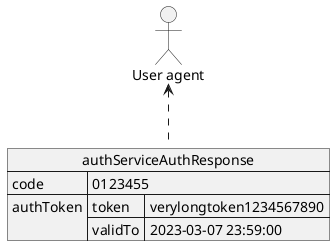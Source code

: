 @startuml CommunicationDataSpecs

allowmixing

actor "User agent" as ua

json authServiceAuthResponse {
    "code": "0123455",
    "authToken": {
        "token": "verylongtoken1234567890",
        "validTo": "2023-03-07 23:59:00"
    }
}

authServiceAuthResponse .up.> ua

@enduml
